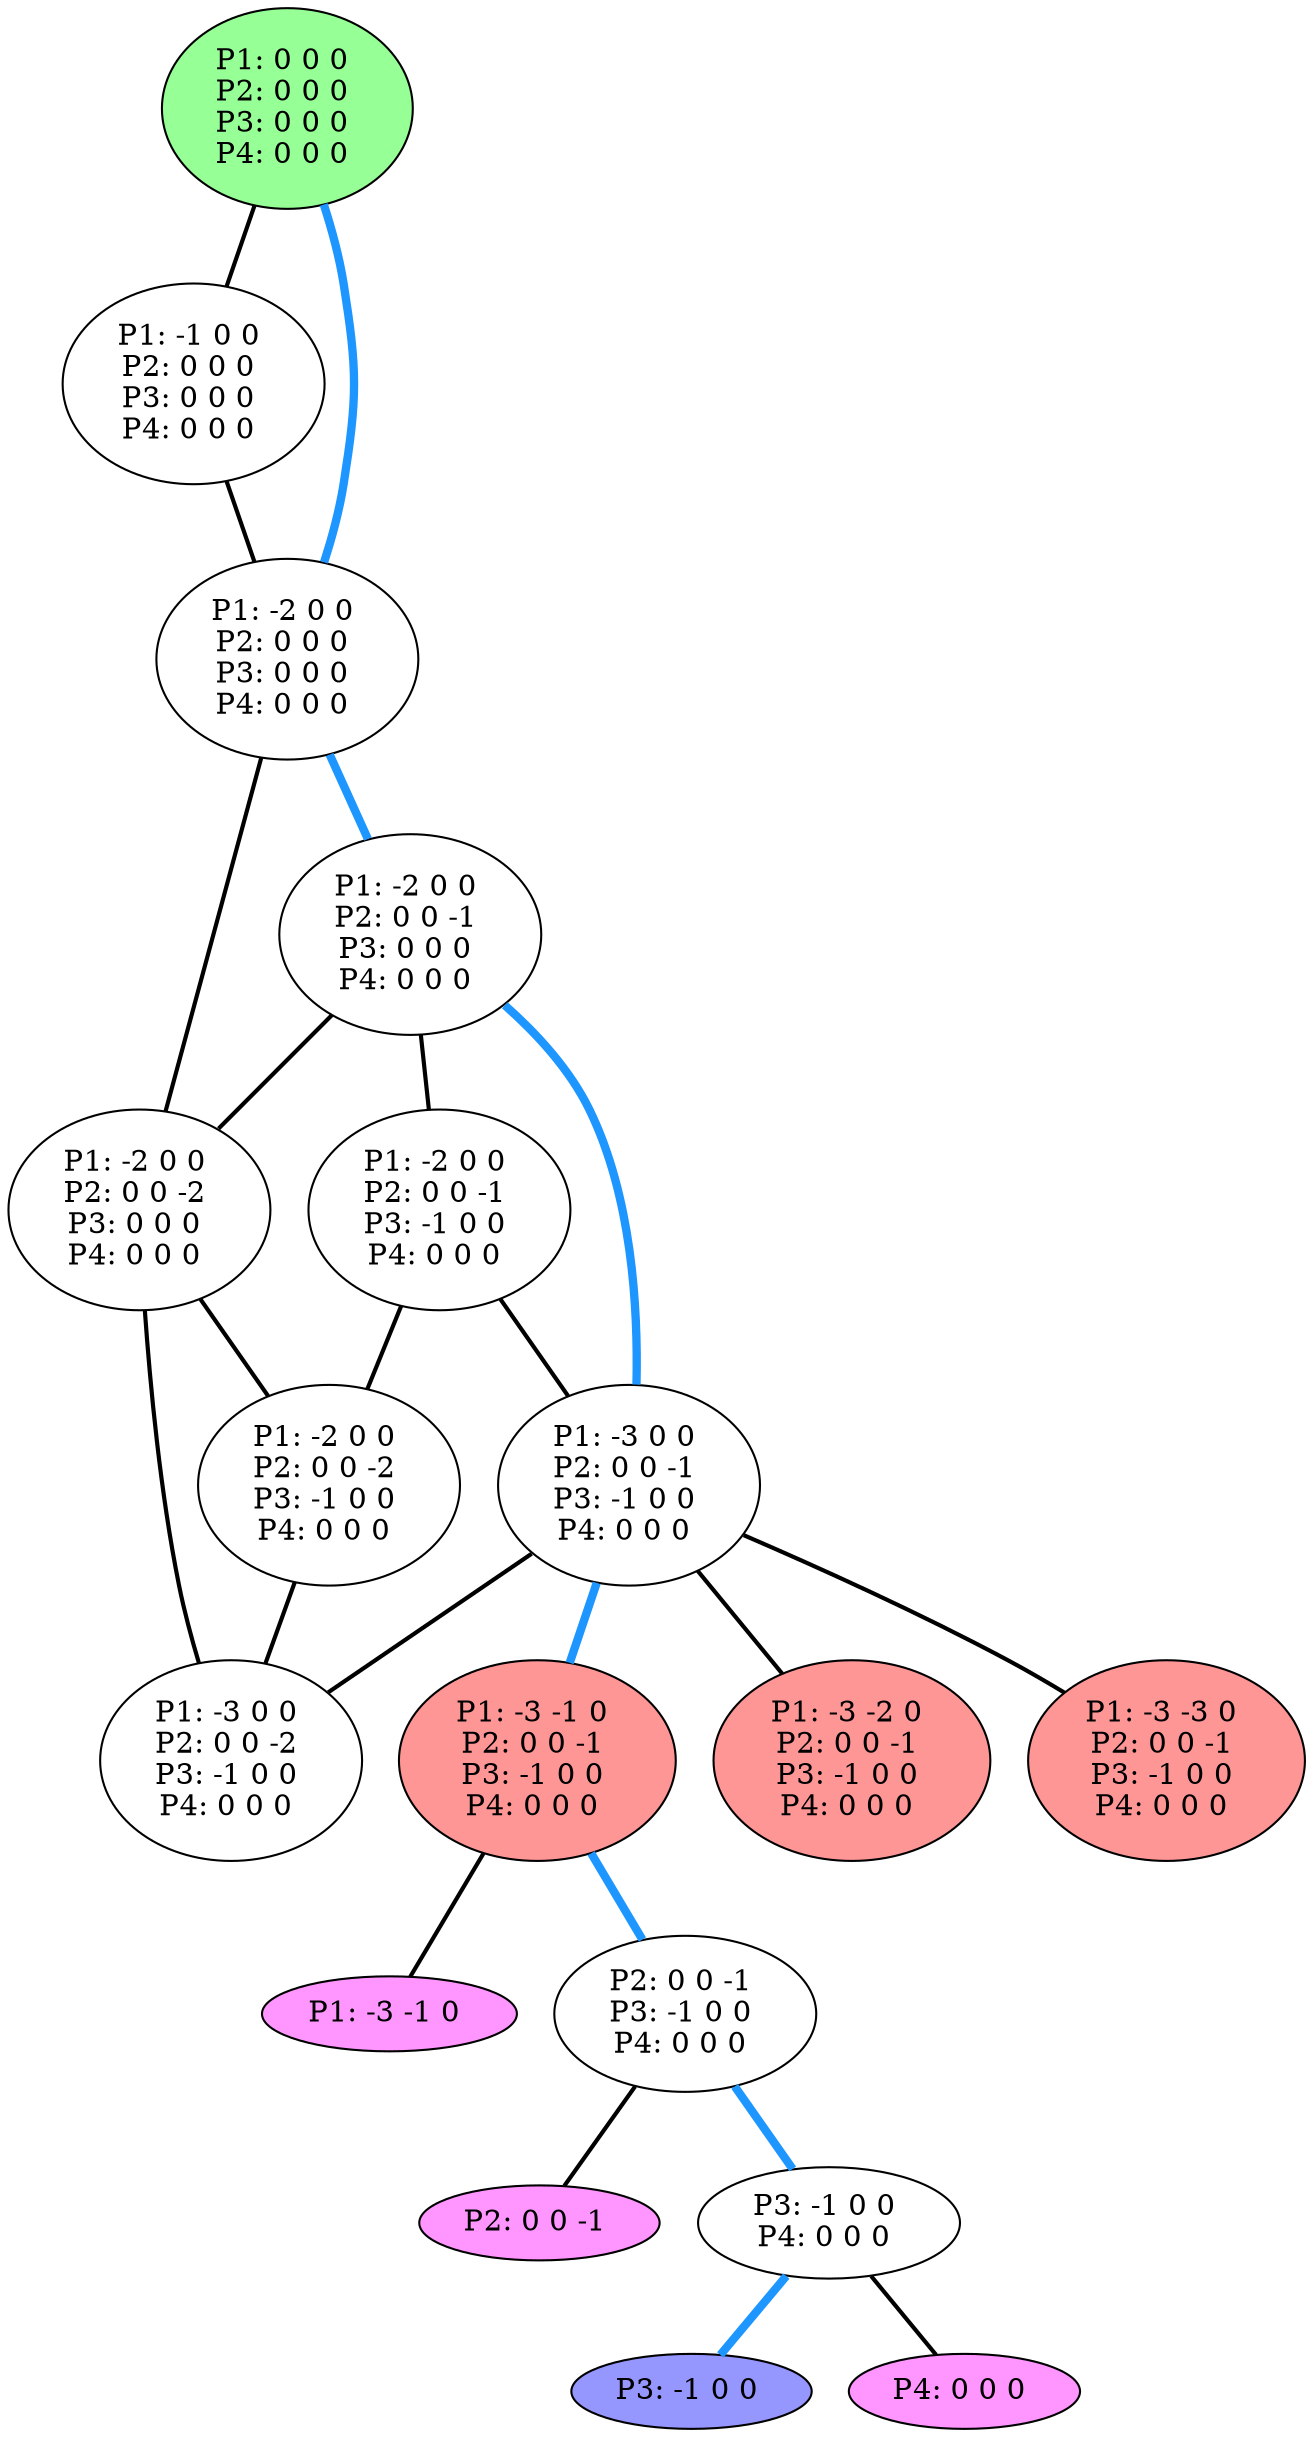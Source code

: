 graph G {
color = "black"
0 [label = "P1: 0 0 0 
P2: 0 0 0 
P3: 0 0 0 
P4: 0 0 0 
",  style="filled", fillcolor = "#96FF96"];
1 [label = "P1: -1 0 0 
P2: 0 0 0 
P3: 0 0 0 
P4: 0 0 0 
"];
2 [label = "P1: -2 0 0 
P2: 0 0 0 
P3: 0 0 0 
P4: 0 0 0 
"];
3 [label = "P1: -2 0 0 
P2: 0 0 -1 
P3: 0 0 0 
P4: 0 0 0 
"];
4 [label = "P1: -2 0 0 
P2: 0 0 -2 
P3: 0 0 0 
P4: 0 0 0 
"];
5 [label = "P1: -2 0 0 
P2: 0 0 -1 
P3: -1 0 0 
P4: 0 0 0 
"];
6 [label = "P1: -3 0 0 
P2: 0 0 -1 
P3: -1 0 0 
P4: 0 0 0 
"];
7 [label = "P1: -2 0 0 
P2: 0 0 -2 
P3: -1 0 0 
P4: 0 0 0 
"];
8 [label = "P1: -3 0 0 
P2: 0 0 -2 
P3: -1 0 0 
P4: 0 0 0 
"];
9 [label = "P1: -3 -1 0 
P2: 0 0 -1 
P3: -1 0 0 
P4: 0 0 0 
",  style="filled", fillcolor = "#FF9696"];
10 [label = "P1: -3 -2 0 
P2: 0 0 -1 
P3: -1 0 0 
P4: 0 0 0 
",  style="filled", fillcolor = "#FF9696"];
11 [label = "P1: -3 -3 0 
P2: 0 0 -1 
P3: -1 0 0 
P4: 0 0 0 
",  style="filled", fillcolor = "#FF9696"];
12 [label = "P1: -3 -1 0 
",  style="filled", fillcolor = "#FF96FF"];
13 [label = "P2: 0 0 -1 
P3: -1 0 0 
P4: 0 0 0 
"];
14 [label = "P2: 0 0 -1 
",  style="filled", fillcolor = "#FF96FF"];
15 [label = "P3: -1 0 0 
P4: 0 0 0 
"];
16 [label = "P3: -1 0 0 
", style="filled", fillcolor = "#9696FF"];
17 [label = "P4: 0 0 0 
",  style="filled", fillcolor = "#FF96FF"];
edge [style=bold];
0 -- 1 [color=black];
0 -- 2 [color="#1E96FF", penwidth=4.0];

1 -- 2 [color=black];

2 -- 3 [color="#1E96FF", penwidth=4.0];
2 -- 4 [color=black];

3 -- 4 [color=black];
3 -- 5 [color=black];
3 -- 6 [color="#1E96FF", penwidth=4.0];

4 -- 7 [color=black];
4 -- 8 [color=black];

5 -- 6 [color=black];
5 -- 7 [color=black];

6 -- 9 [color="#1E96FF", penwidth=4.0];
6 -- 10 [color=black];
6 -- 11 [color=black];
6 -- 8 [color=black];

7 -- 8 [color=black];


9 -- 13 [color="#1E96FF", penwidth=4.0];
9 -- 12 [color=black];



13 -- 15 [color="#1E96FF", penwidth=4.0];
13 -- 14 [color=black];

15 -- 17 [color=black];
15 -- 16 [color="#1E96FF", penwidth=4.0];

}
